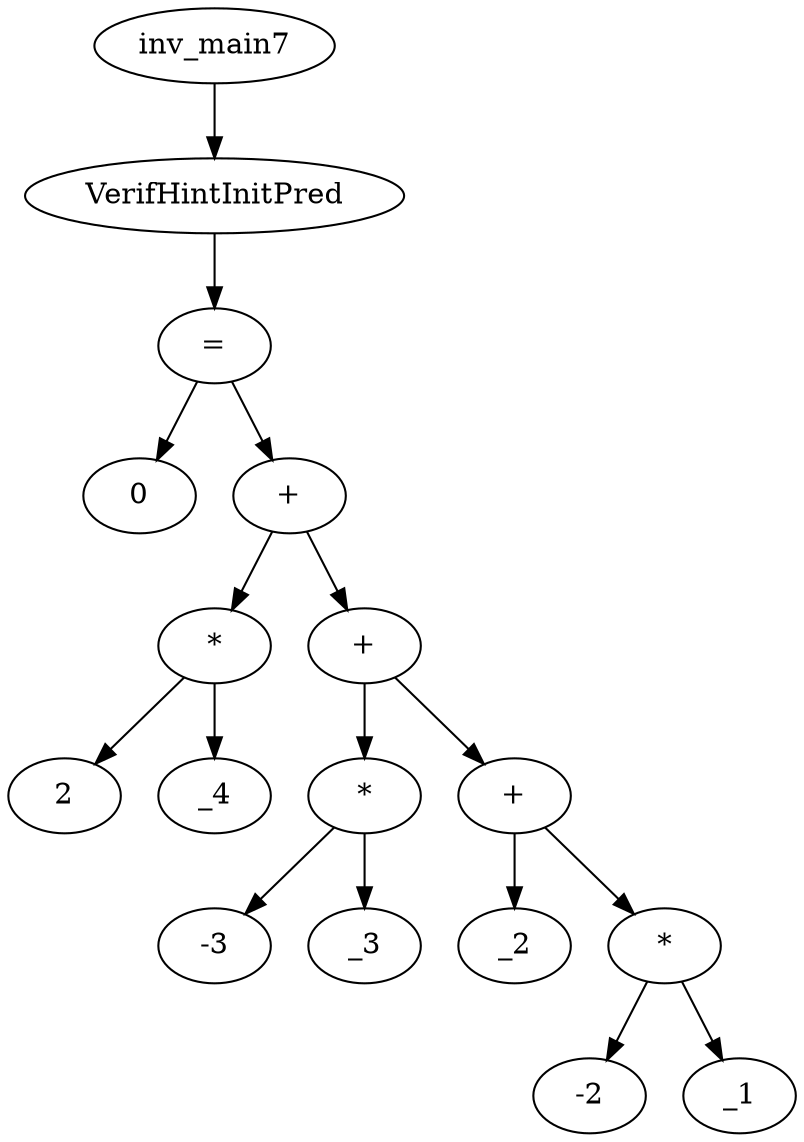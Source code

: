 digraph dag {
0 [label="inv_main7"];
1 [label="VerifHintInitPred"];
2 [label="="];
3 [label="0"];
4 [label="+"];
5 [label="*"];
6 [label="2"];
7 [label="_4"];
8 [label="+"];
9 [label="*"];
10 [label="-3"];
11 [label="_3"];
12 [label="+"];
13 [label="_2"];
14 [label="*"];
15 [label="-2"];
16 [label="_1"];
0->1
1->2
2->4
2 -> 3
4->5
4 -> 8
5->7
5 -> 6
8->9
8 -> 12
9->11
9 -> 10
12->14
12 -> 13
14->16
14 -> 15
}
